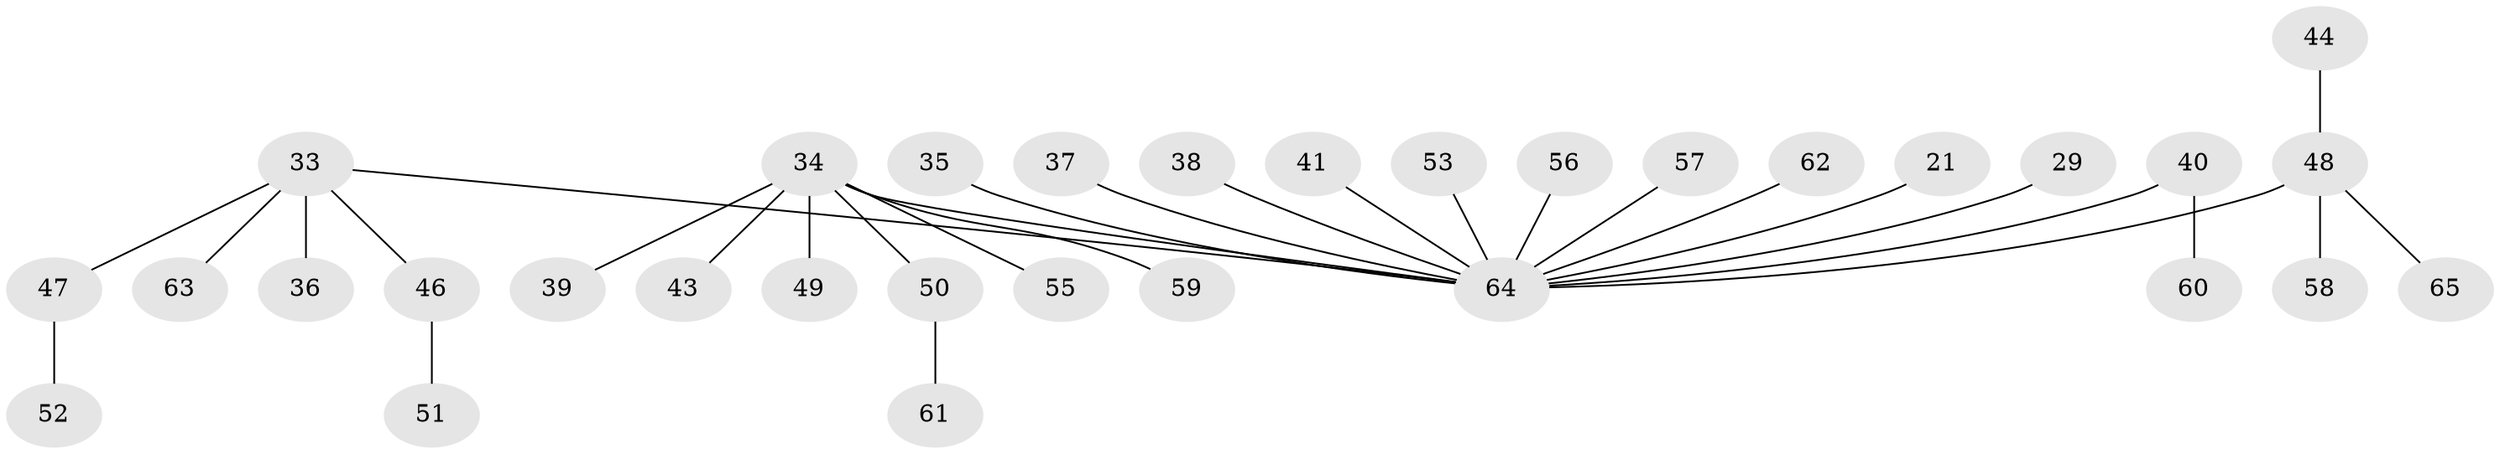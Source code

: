 // original degree distribution, {1: 0.46153846153846156, 6: 0.03076923076923077, 2: 0.3230769230769231, 3: 0.07692307692307693, 4: 0.09230769230769231, 5: 0.015384615384615385}
// Generated by graph-tools (version 1.1) at 2025/53/03/09/25 04:53:06]
// undirected, 32 vertices, 31 edges
graph export_dot {
graph [start="1"]
  node [color=gray90,style=filled];
  21;
  29;
  33 [super="+15+18"];
  34 [super="+28+25+31"];
  35;
  36;
  37;
  38;
  39;
  40 [super="+14+26+30"];
  41;
  43;
  44;
  46;
  47;
  48 [super="+42"];
  49;
  50;
  51;
  52;
  53;
  55;
  56;
  57;
  58;
  59;
  60;
  61;
  62;
  63;
  64 [super="+27+54+23+32"];
  65;
  21 -- 64;
  29 -- 64;
  33 -- 47;
  33 -- 36;
  33 -- 63;
  33 -- 46;
  33 -- 64;
  34 -- 49;
  34 -- 50;
  34 -- 59;
  34 -- 64;
  34 -- 39;
  34 -- 55;
  34 -- 43;
  35 -- 64;
  37 -- 64;
  38 -- 64;
  40 -- 60;
  40 -- 64;
  41 -- 64;
  44 -- 48;
  46 -- 51;
  47 -- 52;
  48 -- 65;
  48 -- 58;
  48 -- 64;
  50 -- 61;
  53 -- 64;
  56 -- 64;
  57 -- 64;
  62 -- 64;
}
